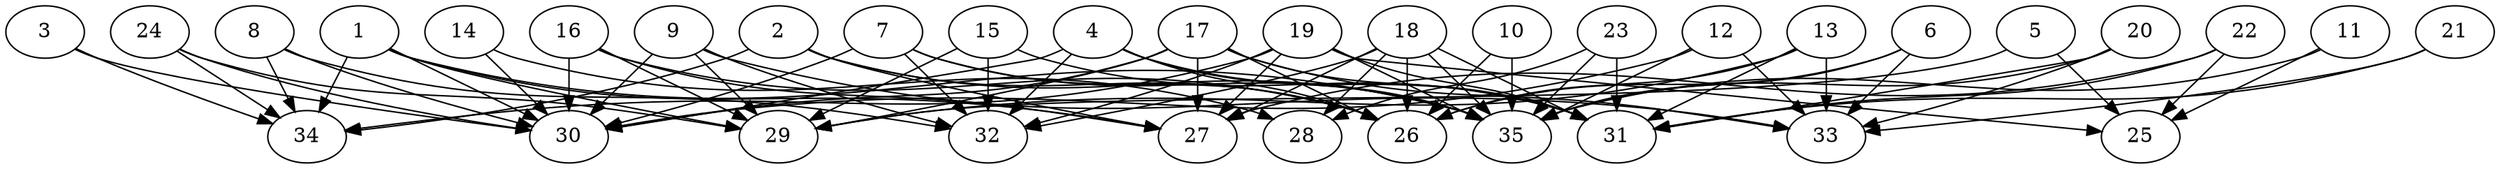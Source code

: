 // DAG (tier=3-complex, mode=data, n=35, ccr=0.545, fat=0.772, density=0.603, regular=0.269, jump=0.309, mindata=4194304, maxdata=33554432)
// DAG automatically generated by daggen at Sun Aug 24 16:33:35 2025
// /home/ermia/Project/Environments/daggen/bin/daggen --dot --ccr 0.545 --fat 0.772 --regular 0.269 --density 0.603 --jump 0.309 --mindata 4194304 --maxdata 33554432 -n 35 
digraph G {
  1 [size="195155359555135712", alpha="0.18", expect_size="97577679777567856"]
  1 -> 27 [size ="7439923216908288"]
  1 -> 29 [size ="7439923216908288"]
  1 -> 30 [size ="7439923216908288"]
  1 -> 34 [size ="7439923216908288"]
  1 -> 35 [size ="7439923216908288"]
  2 [size="7059784064204219088896", alpha="0.11", expect_size="3529892032102109544448"]
  2 -> 26 [size ="2944088982683648"]
  2 -> 27 [size ="2944088982683648"]
  2 -> 34 [size ="2944088982683648"]
  2 -> 35 [size ="2944088982683648"]
  3 [size="16845882922007644160", alpha="0.12", expect_size="8422941461003822080"]
  3 -> 30 [size ="5876237427802112"]
  3 -> 34 [size ="5876237427802112"]
  4 [size="251632085109459904", alpha="0.00", expect_size="125816042554729952"]
  4 -> 26 [size ="7808620481740800"]
  4 -> 30 [size ="7808620481740800"]
  4 -> 31 [size ="7808620481740800"]
  4 -> 32 [size ="7808620481740800"]
  4 -> 35 [size ="7808620481740800"]
  5 [size="6363124463973387264", alpha="0.07", expect_size="3181562231986693632"]
  5 -> 25 [size ="3838775197171712"]
  5 -> 29 [size ="3838775197171712"]
  6 [size="6884885872329881550848", alpha="0.13", expect_size="3442442936164940775424"]
  6 -> 26 [size ="2895261646979072"]
  6 -> 33 [size ="2895261646979072"]
  6 -> 35 [size ="2895261646979072"]
  7 [size="65818709376270280", alpha="0.15", expect_size="32909354688135140"]
  7 -> 26 [size ="7575438159249408"]
  7 -> 30 [size ="7575438159249408"]
  7 -> 32 [size ="7575438159249408"]
  7 -> 35 [size ="7575438159249408"]
  8 [size="12946288872992872448", alpha="0.15", expect_size="6473144436496436224"]
  8 -> 30 [size ="6988805143789568"]
  8 -> 32 [size ="6988805143789568"]
  8 -> 34 [size ="6988805143789568"]
  9 [size="24704738781176331763712", alpha="0.07", expect_size="12352369390588165881856"]
  9 -> 29 [size ="6785942329229312"]
  9 -> 30 [size ="6785942329229312"]
  9 -> 32 [size ="6785942329229312"]
  9 -> 33 [size ="6785942329229312"]
  10 [size="139190271463699513344", alpha="0.16", expect_size="69595135731849756672"]
  10 -> 26 [size ="214863464890368"]
  10 -> 35 [size ="214863464890368"]
  11 [size="6820979588827964416", alpha="0.09", expect_size="3410489794413982208"]
  11 -> 25 [size ="2970234034061312"]
  11 -> 35 [size ="2970234034061312"]
  12 [size="26314986171803352", alpha="0.15", expect_size="13157493085901676"]
  12 -> 30 [size ="540096969310208"]
  12 -> 33 [size ="540096969310208"]
  12 -> 35 [size ="540096969310208"]
  13 [size="551105164314351296", alpha="0.14", expect_size="275552582157175648"]
  13 -> 26 [size ="769876243251200"]
  13 -> 29 [size ="769876243251200"]
  13 -> 31 [size ="769876243251200"]
  13 -> 33 [size ="769876243251200"]
  14 [size="832026869900509184000", alpha="0.02", expect_size="416013434950254592000"]
  14 -> 28 [size ="707698412748800"]
  14 -> 30 [size ="707698412748800"]
  15 [size="8949320973068163072", alpha="0.08", expect_size="4474660486534081536"]
  15 -> 29 [size ="3009827215245312"]
  15 -> 31 [size ="3009827215245312"]
  15 -> 32 [size ="3009827215245312"]
  16 [size="108521698683349808", alpha="0.07", expect_size="54260849341674904"]
  16 -> 26 [size ="2652473856622592"]
  16 -> 27 [size ="2652473856622592"]
  16 -> 29 [size ="2652473856622592"]
  16 -> 30 [size ="2652473856622592"]
  17 [size="913230522054862208", alpha="0.03", expect_size="456615261027431104"]
  17 -> 26 [size ="386407545700352"]
  17 -> 27 [size ="386407545700352"]
  17 -> 29 [size ="386407545700352"]
  17 -> 30 [size ="386407545700352"]
  17 -> 31 [size ="386407545700352"]
  17 -> 33 [size ="386407545700352"]
  18 [size="88086382967231488", alpha="0.18", expect_size="44043191483615744"]
  18 -> 26 [size ="2071397262163968"]
  18 -> 27 [size ="2071397262163968"]
  18 -> 28 [size ="2071397262163968"]
  18 -> 31 [size ="2071397262163968"]
  18 -> 32 [size ="2071397262163968"]
  18 -> 35 [size ="2071397262163968"]
  19 [size="1901763881500145408", alpha="0.09", expect_size="950881940750072704"]
  19 -> 25 [size ="1483414628728832"]
  19 -> 27 [size ="1483414628728832"]
  19 -> 31 [size ="1483414628728832"]
  19 -> 32 [size ="1483414628728832"]
  19 -> 34 [size ="1483414628728832"]
  19 -> 35 [size ="1483414628728832"]
  20 [size="16270848228561284", alpha="0.05", expect_size="8135424114280642"]
  20 -> 31 [size ="304612804395008"]
  20 -> 33 [size ="304612804395008"]
  20 -> 35 [size ="304612804395008"]
  21 [size="32429434160079083405312", alpha="0.02", expect_size="16214717080039541702656"]
  21 -> 31 [size ="8135474740723712"]
  21 -> 33 [size ="8135474740723712"]
  22 [size="8174390278169091072", alpha="0.07", expect_size="4087195139084545536"]
  22 -> 25 [size ="6347576324390912"]
  22 -> 27 [size ="6347576324390912"]
  22 -> 31 [size ="6347576324390912"]
  23 [size="606274228625351296", alpha="0.15", expect_size="303137114312675648"]
  23 -> 28 [size ="1206953128755200"]
  23 -> 31 [size ="1206953128755200"]
  23 -> 35 [size ="1206953128755200"]
  24 [size="233911897659158176", alpha="0.15", expect_size="116955948829579088"]
  24 -> 29 [size ="4176061663281152"]
  24 -> 30 [size ="4176061663281152"]
  24 -> 34 [size ="4176061663281152"]
  25 [size="12279578084662837248000", alpha="0.01", expect_size="6139789042331418624000"]
  26 [size="3660238372732928000000", alpha="0.14", expect_size="1830119186366464000000"]
  27 [size="562846343828212809728", alpha="0.04", expect_size="281423171914106404864"]
  28 [size="14559218158505212", alpha="0.01", expect_size="7279609079252606"]
  29 [size="143514643563548448", alpha="0.10", expect_size="71757321781774224"]
  30 [size="17477283888804468359168", alpha="0.00", expect_size="8738641944402234179584"]
  31 [size="5179987147057845501952", alpha="0.02", expect_size="2589993573528922750976"]
  32 [size="5288791643183135744", alpha="0.01", expect_size="2644395821591567872"]
  33 [size="179468305513171552", alpha="0.20", expect_size="89734152756585776"]
  34 [size="27963869487582004", alpha="0.12", expect_size="13981934743791002"]
  35 [size="4912348519285816320", alpha="0.10", expect_size="2456174259642908160"]
}
